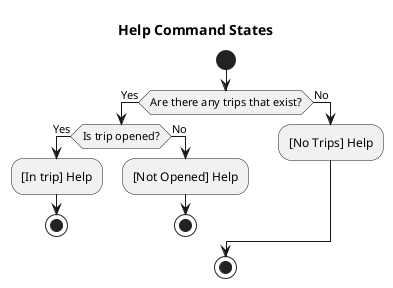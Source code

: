 @startuml

title Help Command States

start

if (Are there any trips that exist?) then (Yes)
  if (Is trip opened?) then (Yes)
  :[In trip] Help;
  stop
  else (No)
  :[Not Opened] Help;
  stop
  endif
else (No)
  :[No Trips] Help;
endif
stop

@enduml